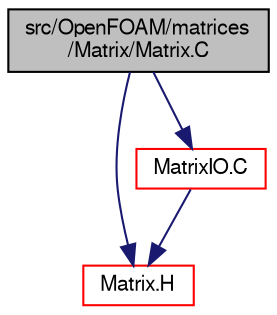digraph "src/OpenFOAM/matrices/Matrix/Matrix.C"
{
  bgcolor="transparent";
  edge [fontname="FreeSans",fontsize="10",labelfontname="FreeSans",labelfontsize="10"];
  node [fontname="FreeSans",fontsize="10",shape=record];
  Node0 [label="src/OpenFOAM/matrices\l/Matrix/Matrix.C",height=0.2,width=0.4,color="black", fillcolor="grey75", style="filled", fontcolor="black"];
  Node0 -> Node1 [color="midnightblue",fontsize="10",style="solid",fontname="FreeSans"];
  Node1 [label="Matrix.H",height=0.2,width=0.4,color="red",URL="$a11006.html"];
  Node0 -> Node50 [color="midnightblue",fontsize="10",style="solid",fontname="FreeSans"];
  Node50 [label="MatrixIO.C",height=0.2,width=0.4,color="red",URL="$a11012.html"];
  Node50 -> Node1 [color="midnightblue",fontsize="10",style="solid",fontname="FreeSans"];
}
